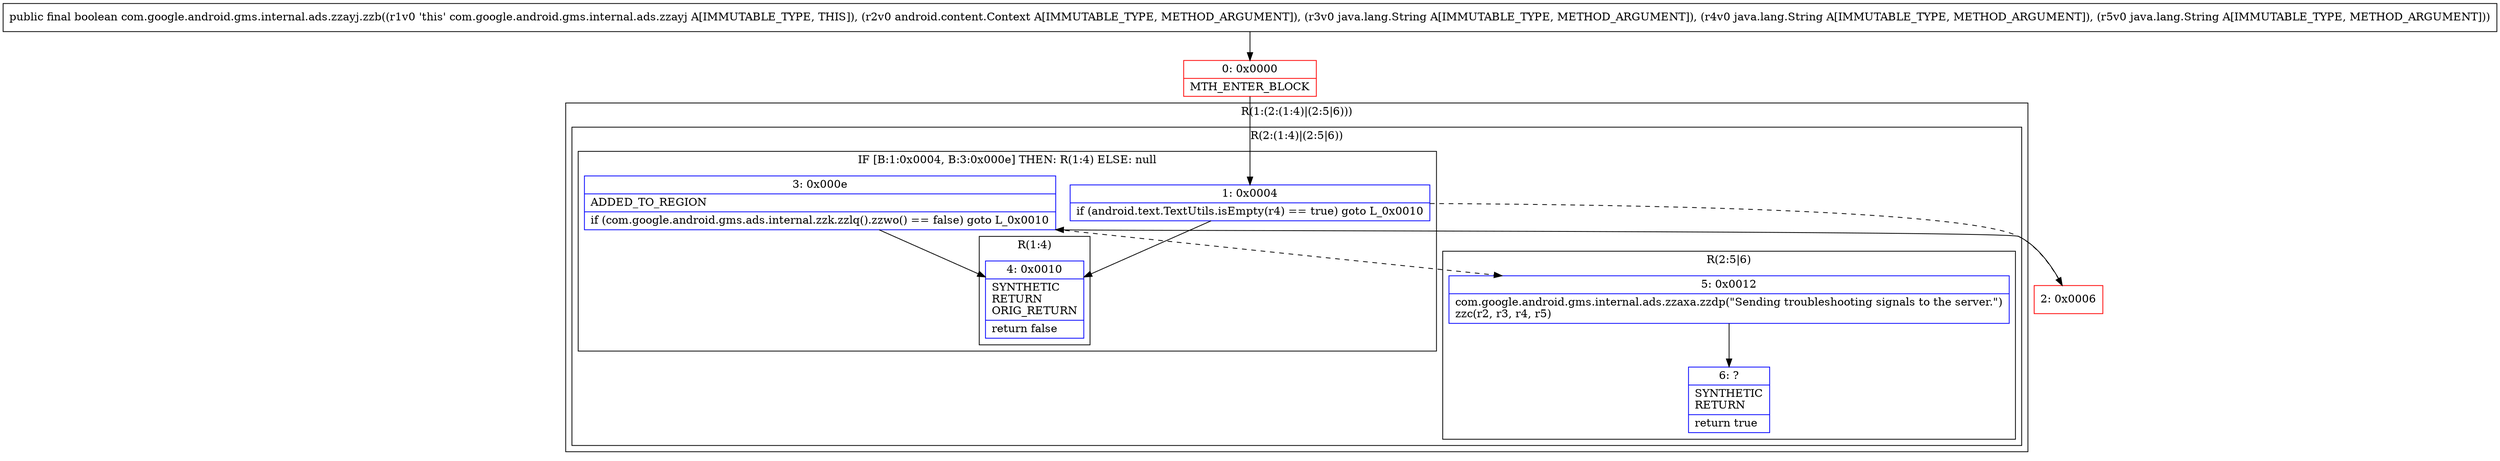 digraph "CFG forcom.google.android.gms.internal.ads.zzayj.zzb(Landroid\/content\/Context;Ljava\/lang\/String;Ljava\/lang\/String;Ljava\/lang\/String;)Z" {
subgraph cluster_Region_1319916137 {
label = "R(1:(2:(1:4)|(2:5|6)))";
node [shape=record,color=blue];
subgraph cluster_Region_661973890 {
label = "R(2:(1:4)|(2:5|6))";
node [shape=record,color=blue];
subgraph cluster_IfRegion_1211612059 {
label = "IF [B:1:0x0004, B:3:0x000e] THEN: R(1:4) ELSE: null";
node [shape=record,color=blue];
Node_1 [shape=record,label="{1\:\ 0x0004|if (android.text.TextUtils.isEmpty(r4) == true) goto L_0x0010\l}"];
Node_3 [shape=record,label="{3\:\ 0x000e|ADDED_TO_REGION\l|if (com.google.android.gms.ads.internal.zzk.zzlq().zzwo() == false) goto L_0x0010\l}"];
subgraph cluster_Region_85282300 {
label = "R(1:4)";
node [shape=record,color=blue];
Node_4 [shape=record,label="{4\:\ 0x0010|SYNTHETIC\lRETURN\lORIG_RETURN\l|return false\l}"];
}
}
subgraph cluster_Region_696674349 {
label = "R(2:5|6)";
node [shape=record,color=blue];
Node_5 [shape=record,label="{5\:\ 0x0012|com.google.android.gms.internal.ads.zzaxa.zzdp(\"Sending troubleshooting signals to the server.\")\lzzc(r2, r3, r4, r5)\l}"];
Node_6 [shape=record,label="{6\:\ ?|SYNTHETIC\lRETURN\l|return true\l}"];
}
}
}
Node_0 [shape=record,color=red,label="{0\:\ 0x0000|MTH_ENTER_BLOCK\l}"];
Node_2 [shape=record,color=red,label="{2\:\ 0x0006}"];
MethodNode[shape=record,label="{public final boolean com.google.android.gms.internal.ads.zzayj.zzb((r1v0 'this' com.google.android.gms.internal.ads.zzayj A[IMMUTABLE_TYPE, THIS]), (r2v0 android.content.Context A[IMMUTABLE_TYPE, METHOD_ARGUMENT]), (r3v0 java.lang.String A[IMMUTABLE_TYPE, METHOD_ARGUMENT]), (r4v0 java.lang.String A[IMMUTABLE_TYPE, METHOD_ARGUMENT]), (r5v0 java.lang.String A[IMMUTABLE_TYPE, METHOD_ARGUMENT])) }"];
MethodNode -> Node_0;
Node_1 -> Node_2[style=dashed];
Node_1 -> Node_4;
Node_3 -> Node_4;
Node_3 -> Node_5[style=dashed];
Node_5 -> Node_6;
Node_0 -> Node_1;
Node_2 -> Node_3;
}

